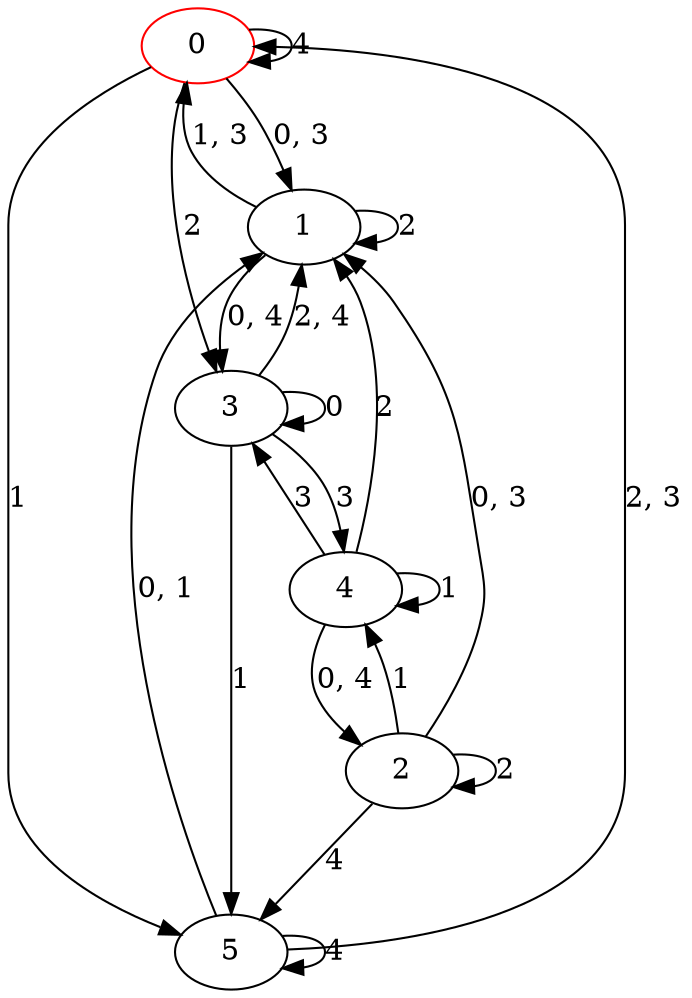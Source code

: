 digraph g {
0 [label= "0"] [color="red"];
1 [label= "1"];
2 [label= "2"];
3 [label= "3"];
4 [label= "4"];
5 [label= "5"];
0 -> 5[label= "1"];
0 -> 3[label= "2"];
0 -> 0[label= "4"];
1 -> 1[label= "2"];
2 -> 4[label= "1"];
2 -> 2[label= "2"];
2 -> 5[label= "4"];
3 -> 3[label= "0"];
3 -> 5[label= "1"];
3 -> 4[label= "3"];
4 -> 4[label= "1"];
4 -> 1[label= "2"];
4 -> 3[label= "3"];
5 -> 5[label= "4"];
0 -> 1[label= "0, 3"];
1 -> 3[label= "0, 4"];
1 -> 0[label= "1, 3"];
2 -> 1[label= "0, 3"];
3 -> 1[label= "2, 4"];
4 -> 2[label= "0, 4"];
5 -> 1[label= "0, 1"];
5 -> 0[label= "2, 3"];
}
